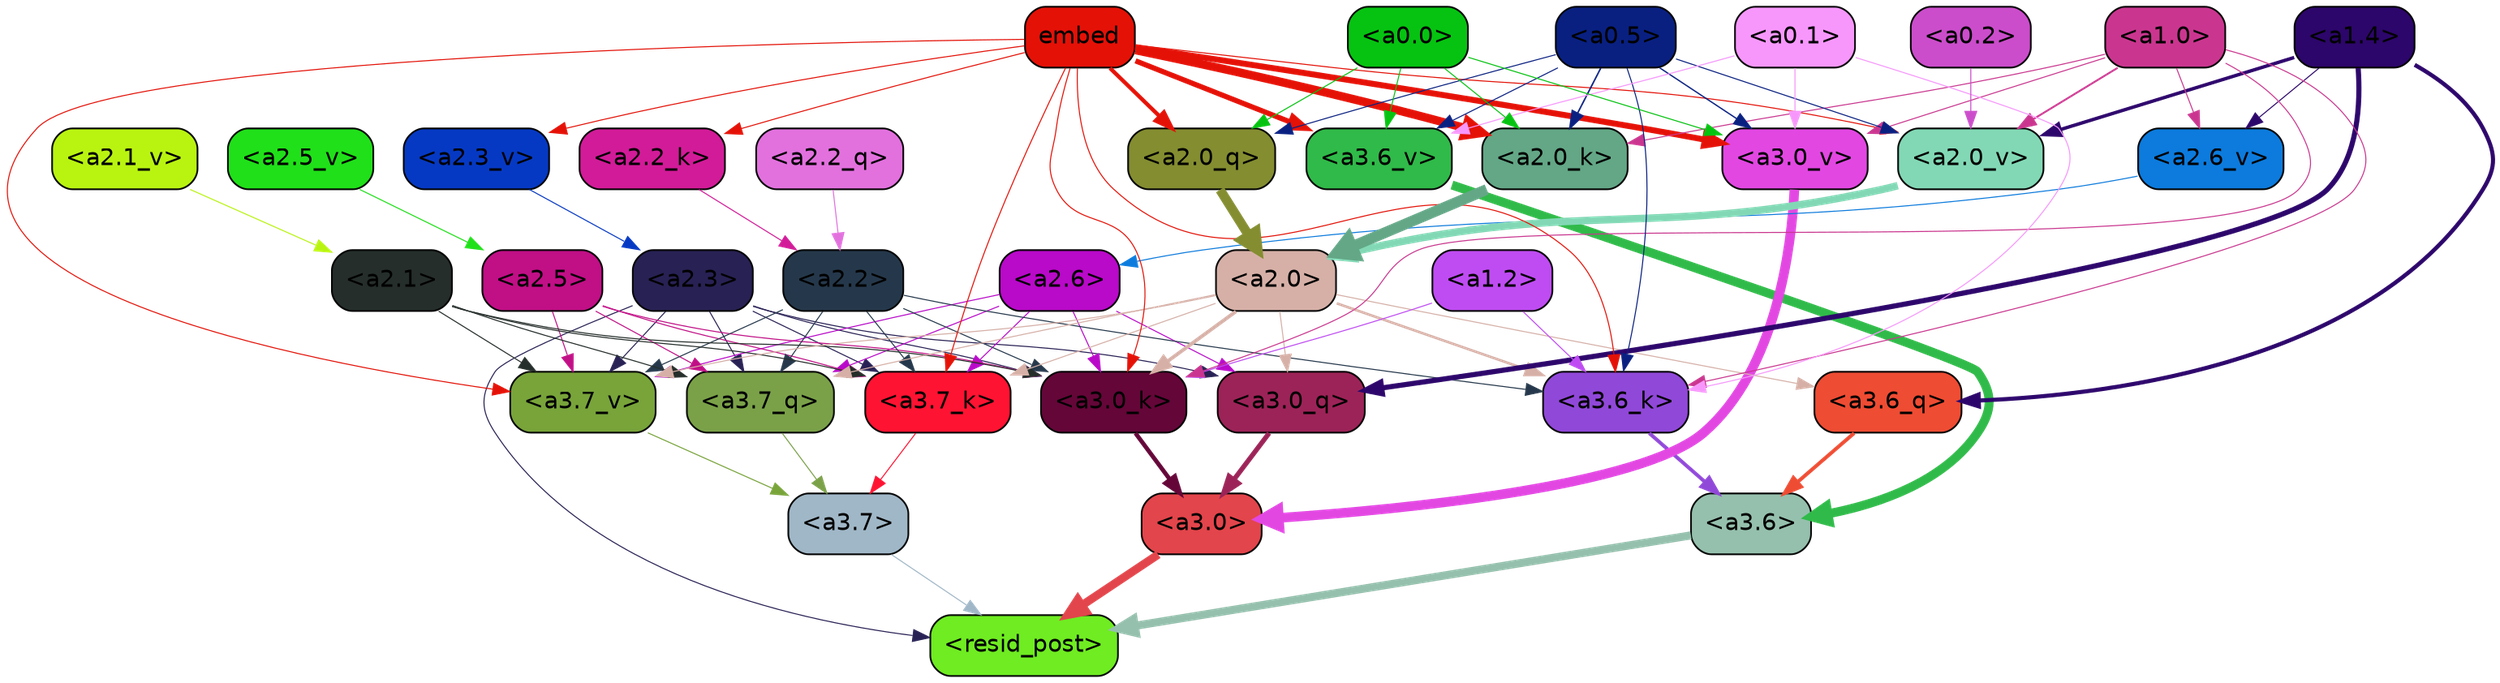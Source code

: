 strict digraph "" {
	graph [bgcolor=transparent,
		layout=dot,
		overlap=false,
		splines=true
	];
	"<a3.7>"	[color=black,
		fillcolor="#a0b7c7",
		fontname=Helvetica,
		shape=box,
		style="filled, rounded"];
	"<resid_post>"	[color=black,
		fillcolor="#6fec22",
		fontname=Helvetica,
		shape=box,
		style="filled, rounded"];
	"<a3.7>" -> "<resid_post>"	[color="#a0b7c7",
		penwidth=0.6];
	"<a3.6>"	[color=black,
		fillcolor="#95c0ad",
		fontname=Helvetica,
		shape=box,
		style="filled, rounded"];
	"<a3.6>" -> "<resid_post>"	[color="#95c0ad",
		penwidth=4.7534414529800415];
	"<a3.0>"	[color=black,
		fillcolor="#e2454b",
		fontname=Helvetica,
		shape=box,
		style="filled, rounded"];
	"<a3.0>" -> "<resid_post>"	[color="#e2454b",
		penwidth=4.898576855659485];
	"<a2.3>"	[color=black,
		fillcolor="#282154",
		fontname=Helvetica,
		shape=box,
		style="filled, rounded"];
	"<a2.3>" -> "<resid_post>"	[color="#282154",
		penwidth=0.6];
	"<a3.7_q>"	[color=black,
		fillcolor="#7aa148",
		fontname=Helvetica,
		shape=box,
		style="filled, rounded"];
	"<a2.3>" -> "<a3.7_q>"	[color="#282154",
		penwidth=0.6];
	"<a3.0_q>"	[color=black,
		fillcolor="#9c2357",
		fontname=Helvetica,
		shape=box,
		style="filled, rounded"];
	"<a2.3>" -> "<a3.0_q>"	[color="#282154",
		penwidth=0.6];
	"<a3.7_k>"	[color=black,
		fillcolor="#ff1332",
		fontname=Helvetica,
		shape=box,
		style="filled, rounded"];
	"<a2.3>" -> "<a3.7_k>"	[color="#282154",
		penwidth=0.6];
	"<a3.0_k>"	[color=black,
		fillcolor="#640638",
		fontname=Helvetica,
		shape=box,
		style="filled, rounded"];
	"<a2.3>" -> "<a3.0_k>"	[color="#282154",
		penwidth=0.6];
	"<a3.7_v>"	[color=black,
		fillcolor="#78a43a",
		fontname=Helvetica,
		shape=box,
		style="filled, rounded"];
	"<a2.3>" -> "<a3.7_v>"	[color="#282154",
		penwidth=0.6];
	"<a3.7_q>" -> "<a3.7>"	[color="#7aa148",
		penwidth=0.6];
	"<a3.6_q>"	[color=black,
		fillcolor="#ee4c33",
		fontname=Helvetica,
		shape=box,
		style="filled, rounded"];
	"<a3.6_q>" -> "<a3.6>"	[color="#ee4c33",
		penwidth=2.160832464694977];
	"<a3.0_q>" -> "<a3.0>"	[color="#9c2357",
		penwidth=2.870753765106201];
	"<a3.7_k>" -> "<a3.7>"	[color="#ff1332",
		penwidth=0.6];
	"<a3.6_k>"	[color=black,
		fillcolor="#9048d8",
		fontname=Helvetica,
		shape=box,
		style="filled, rounded"];
	"<a3.6_k>" -> "<a3.6>"	[color="#9048d8",
		penwidth=2.13908451795578];
	"<a3.0_k>" -> "<a3.0>"	[color="#640638",
		penwidth=2.520303964614868];
	"<a3.7_v>" -> "<a3.7>"	[color="#78a43a",
		penwidth=0.6];
	"<a3.6_v>"	[color=black,
		fillcolor="#30ba49",
		fontname=Helvetica,
		shape=box,
		style="filled, rounded"];
	"<a3.6_v>" -> "<a3.6>"	[color="#30ba49",
		penwidth=5.297133803367615];
	"<a3.0_v>"	[color=black,
		fillcolor="#e247e2",
		fontname=Helvetica,
		shape=box,
		style="filled, rounded"];
	"<a3.0_v>" -> "<a3.0>"	[color="#e247e2",
		penwidth=5.680712580680847];
	"<a2.6>"	[color=black,
		fillcolor="#b909c9",
		fontname=Helvetica,
		shape=box,
		style="filled, rounded"];
	"<a2.6>" -> "<a3.7_q>"	[color="#b909c9",
		penwidth=0.6];
	"<a2.6>" -> "<a3.0_q>"	[color="#b909c9",
		penwidth=0.6];
	"<a2.6>" -> "<a3.7_k>"	[color="#b909c9",
		penwidth=0.6];
	"<a2.6>" -> "<a3.0_k>"	[color="#b909c9",
		penwidth=0.6];
	"<a2.6>" -> "<a3.7_v>"	[color="#b909c9",
		penwidth=0.6];
	"<a2.5>"	[color=black,
		fillcolor="#c10f86",
		fontname=Helvetica,
		shape=box,
		style="filled, rounded"];
	"<a2.5>" -> "<a3.7_q>"	[color="#c10f86",
		penwidth=0.6];
	"<a2.5>" -> "<a3.7_k>"	[color="#c10f86",
		penwidth=0.6];
	"<a2.5>" -> "<a3.0_k>"	[color="#c10f86",
		penwidth=0.6];
	"<a2.5>" -> "<a3.7_v>"	[color="#c10f86",
		penwidth=0.6];
	"<a2.2>"	[color=black,
		fillcolor="#25384b",
		fontname=Helvetica,
		shape=box,
		style="filled, rounded"];
	"<a2.2>" -> "<a3.7_q>"	[color="#25384b",
		penwidth=0.6];
	"<a2.2>" -> "<a3.7_k>"	[color="#25384b",
		penwidth=0.6];
	"<a2.2>" -> "<a3.6_k>"	[color="#25384b",
		penwidth=0.6];
	"<a2.2>" -> "<a3.0_k>"	[color="#25384b",
		penwidth=0.6];
	"<a2.2>" -> "<a3.7_v>"	[color="#25384b",
		penwidth=0.6];
	"<a2.1>"	[color=black,
		fillcolor="#252e2a",
		fontname=Helvetica,
		shape=box,
		style="filled, rounded"];
	"<a2.1>" -> "<a3.7_q>"	[color="#252e2a",
		penwidth=0.6];
	"<a2.1>" -> "<a3.7_k>"	[color="#252e2a",
		penwidth=0.6];
	"<a2.1>" -> "<a3.0_k>"	[color="#252e2a",
		penwidth=0.6];
	"<a2.1>" -> "<a3.7_v>"	[color="#252e2a",
		penwidth=0.6];
	"<a2.0>"	[color=black,
		fillcolor="#d6b0a7",
		fontname=Helvetica,
		shape=box,
		style="filled, rounded"];
	"<a2.0>" -> "<a3.7_q>"	[color="#d6b0a7",
		penwidth=0.6];
	"<a2.0>" -> "<a3.6_q>"	[color="#d6b0a7",
		penwidth=0.6];
	"<a2.0>" -> "<a3.0_q>"	[color="#d6b0a7",
		penwidth=0.6];
	"<a2.0>" -> "<a3.7_k>"	[color="#d6b0a7",
		penwidth=0.6];
	"<a2.0>" -> "<a3.6_k>"	[color="#d6b0a7",
		penwidth=1.4807794839143753];
	"<a2.0>" -> "<a3.0_k>"	[color="#d6b0a7",
		penwidth=2.095262974500656];
	"<a2.0>" -> "<a3.7_v>"	[color="#d6b0a7",
		penwidth=0.6];
	"<a1.4>"	[color=black,
		fillcolor="#2c066a",
		fontname=Helvetica,
		shape=box,
		style="filled, rounded"];
	"<a1.4>" -> "<a3.6_q>"	[color="#2c066a",
		penwidth=2.425799250602722];
	"<a1.4>" -> "<a3.0_q>"	[color="#2c066a",
		penwidth=3.0341034531593323];
	"<a2.6_v>"	[color=black,
		fillcolor="#0c7bdd",
		fontname=Helvetica,
		shape=box,
		style="filled, rounded"];
	"<a1.4>" -> "<a2.6_v>"	[color="#2c066a",
		penwidth=0.6];
	"<a2.0_v>"	[color=black,
		fillcolor="#82d8b5",
		fontname=Helvetica,
		shape=box,
		style="filled, rounded"];
	"<a1.4>" -> "<a2.0_v>"	[color="#2c066a",
		penwidth=2.007302835583687];
	embed	[color=black,
		fillcolor="#e41107",
		fontname=Helvetica,
		shape=box,
		style="filled, rounded"];
	embed -> "<a3.7_k>"	[color="#e41107",
		penwidth=0.6];
	embed -> "<a3.6_k>"	[color="#e41107",
		penwidth=0.6];
	embed -> "<a3.0_k>"	[color="#e41107",
		penwidth=0.6];
	embed -> "<a3.7_v>"	[color="#e41107",
		penwidth=0.6];
	embed -> "<a3.6_v>"	[color="#e41107",
		penwidth=3.067279100418091];
	embed -> "<a3.0_v>"	[color="#e41107",
		penwidth=3.5202720761299133];
	"<a2.0_q>"	[color=black,
		fillcolor="#848d30",
		fontname=Helvetica,
		shape=box,
		style="filled, rounded"];
	embed -> "<a2.0_q>"	[color="#e41107",
		penwidth=2.339468687772751];
	"<a2.2_k>"	[color=black,
		fillcolor="#d21b98",
		fontname=Helvetica,
		shape=box,
		style="filled, rounded"];
	embed -> "<a2.2_k>"	[color="#e41107",
		penwidth=0.6];
	"<a2.0_k>"	[color=black,
		fillcolor="#63a786",
		fontname=Helvetica,
		shape=box,
		style="filled, rounded"];
	embed -> "<a2.0_k>"	[color="#e41107",
		penwidth=4.9759310483932495];
	"<a2.3_v>"	[color=black,
		fillcolor="#0639c3",
		fontname=Helvetica,
		shape=box,
		style="filled, rounded"];
	embed -> "<a2.3_v>"	[color="#e41107",
		penwidth=0.6];
	embed -> "<a2.0_v>"	[color="#e41107",
		penwidth=0.6];
	"<a1.2>"	[color=black,
		fillcolor="#bf4cf2",
		fontname=Helvetica,
		shape=box,
		style="filled, rounded"];
	"<a1.2>" -> "<a3.6_k>"	[color="#bf4cf2",
		penwidth=0.6];
	"<a1.2>" -> "<a3.0_k>"	[color="#bf4cf2",
		penwidth=0.6];
	"<a1.0>"	[color=black,
		fillcolor="#ca368f",
		fontname=Helvetica,
		shape=box,
		style="filled, rounded"];
	"<a1.0>" -> "<a3.6_k>"	[color="#ca368f",
		penwidth=0.6];
	"<a1.0>" -> "<a3.0_k>"	[color="#ca368f",
		penwidth=0.6];
	"<a1.0>" -> "<a3.0_v>"	[color="#ca368f",
		penwidth=0.6];
	"<a1.0>" -> "<a2.0_k>"	[color="#ca368f",
		penwidth=0.6];
	"<a1.0>" -> "<a2.6_v>"	[color="#ca368f",
		penwidth=0.6];
	"<a1.0>" -> "<a2.0_v>"	[color="#ca368f",
		penwidth=1.0943371653556824];
	"<a0.5>"	[color=black,
		fillcolor="#092081",
		fontname=Helvetica,
		shape=box,
		style="filled, rounded"];
	"<a0.5>" -> "<a3.6_k>"	[color="#092081",
		penwidth=0.6];
	"<a0.5>" -> "<a3.6_v>"	[color="#092081",
		penwidth=0.6];
	"<a0.5>" -> "<a3.0_v>"	[color="#092081",
		penwidth=0.764040544629097];
	"<a0.5>" -> "<a2.0_q>"	[color="#092081",
		penwidth=0.6];
	"<a0.5>" -> "<a2.0_k>"	[color="#092081",
		penwidth=0.8956001400947571];
	"<a0.5>" -> "<a2.0_v>"	[color="#092081",
		penwidth=0.6];
	"<a0.1>"	[color=black,
		fillcolor="#f797fc",
		fontname=Helvetica,
		shape=box,
		style="filled, rounded"];
	"<a0.1>" -> "<a3.6_k>"	[color="#f797fc",
		penwidth=0.6];
	"<a0.1>" -> "<a3.6_v>"	[color="#f797fc",
		penwidth=0.6];
	"<a0.1>" -> "<a3.0_v>"	[color="#f797fc",
		penwidth=0.6];
	"<a0.0>"	[color=black,
		fillcolor="#06c311",
		fontname=Helvetica,
		shape=box,
		style="filled, rounded"];
	"<a0.0>" -> "<a3.6_v>"	[color="#06c311",
		penwidth=0.6];
	"<a0.0>" -> "<a3.0_v>"	[color="#06c311",
		penwidth=0.6];
	"<a0.0>" -> "<a2.0_q>"	[color="#06c311",
		penwidth=0.6];
	"<a0.0>" -> "<a2.0_k>"	[color="#06c311",
		penwidth=0.6];
	"<a2.2_q>"	[color=black,
		fillcolor="#e271de",
		fontname=Helvetica,
		shape=box,
		style="filled, rounded"];
	"<a2.2_q>" -> "<a2.2>"	[color="#e271de",
		penwidth=0.6];
	"<a2.0_q>" -> "<a2.0>"	[color="#848d30",
		penwidth=5.606565475463867];
	"<a2.2_k>" -> "<a2.2>"	[color="#d21b98",
		penwidth=0.6];
	"<a2.0_k>" -> "<a2.0>"	[color="#63a786",
		penwidth=6.344284534454346];
	"<a2.6_v>" -> "<a2.6>"	[color="#0c7bdd",
		penwidth=0.6];
	"<a2.5_v>"	[color=black,
		fillcolor="#20e019",
		fontname=Helvetica,
		shape=box,
		style="filled, rounded"];
	"<a2.5_v>" -> "<a2.5>"	[color="#20e019",
		penwidth=0.6];
	"<a2.3_v>" -> "<a2.3>"	[color="#0639c3",
		penwidth=0.6];
	"<a2.1_v>"	[color=black,
		fillcolor="#b9f411",
		fontname=Helvetica,
		shape=box,
		style="filled, rounded"];
	"<a2.1_v>" -> "<a2.1>"	[color="#b9f411",
		penwidth=0.6];
	"<a2.0_v>" -> "<a2.0>"	[color="#82d8b5",
		penwidth=4.422677040100098];
	"<a0.2>"	[color=black,
		fillcolor="#cb4dcb",
		fontname=Helvetica,
		shape=box,
		style="filled, rounded"];
	"<a0.2>" -> "<a2.0_v>"	[color="#cb4dcb",
		penwidth=0.6];
}
